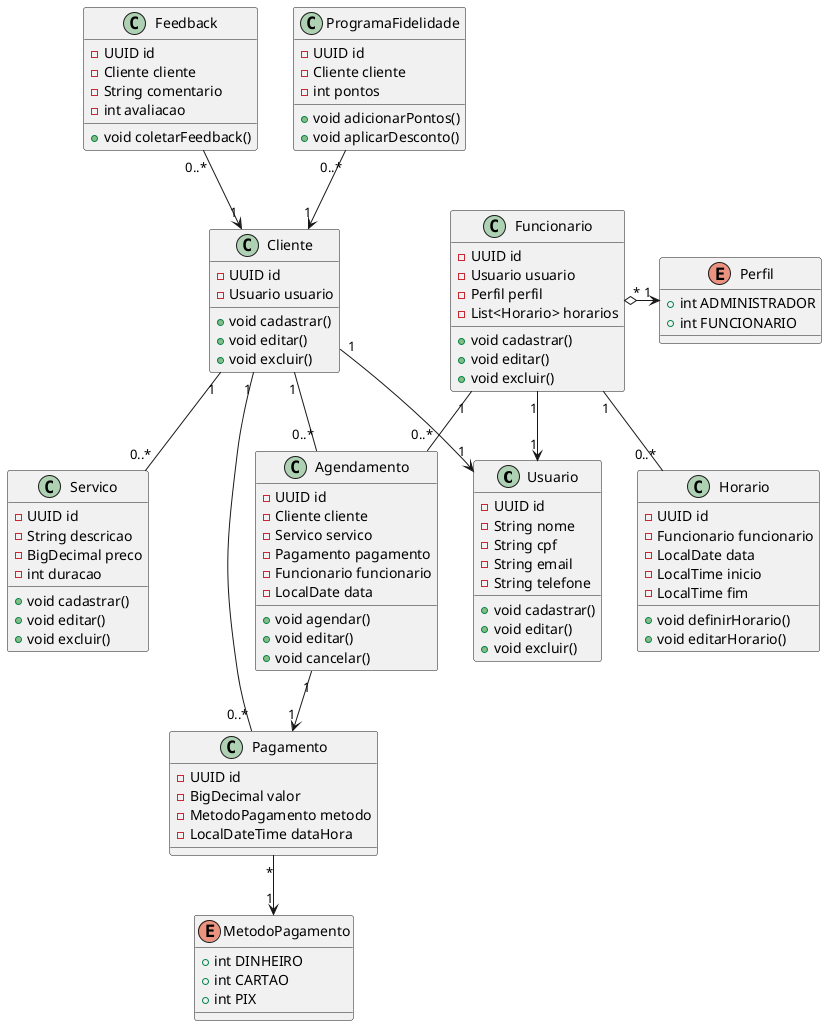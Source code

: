 @startuml

class Usuario {
    - UUID id
    - String nome
    - String cpf
    - String email
    - String telefone
    + void cadastrar()
    + void editar()
    + void excluir()
}

class Cliente {
    - UUID id
    - Usuario usuario
    + void cadastrar()
    + void editar()
    + void excluir()
}

class Servico {
    - UUID id
    - String descricao
    - BigDecimal preco
    - int duracao
    + void cadastrar()
    + void editar()
    + void excluir()
}

class Agendamento {
    - UUID id
    - Cliente cliente
    - Servico servico
    - Pagamento pagamento
    - Funcionario funcionario
    - LocalDate data
    + void agendar()
    + void editar()
    + void cancelar()
}

class Funcionario {
    - UUID id
    - Usuario usuario
    - Perfil perfil
    - List<Horario> horarios
    + void cadastrar()
    + void editar()
    + void excluir()
}

enum Perfil {
    + int ADMINISTRADOR
    + int FUNCIONARIO
}

class Horario {
    - UUID id
    - Funcionario funcionario
    - LocalDate data
    - LocalTime inicio
    - LocalTime fim
    + void definirHorario()
    + void editarHorario()
}

class Pagamento {
    - UUID id
    - BigDecimal valor
    - MetodoPagamento metodo
    - LocalDateTime dataHora
}

enum MetodoPagamento {
    + int DINHEIRO
    + int CARTAO
    + int PIX
}

class Feedback {
    - UUID id
    - Cliente cliente
    - String comentario
    - int avaliacao
    + void coletarFeedback()
}

class ProgramaFidelidade {
    - UUID id
    - Cliente cliente
    - int pontos
    + void adicionarPontos()
    + void aplicarDesconto()
}

Cliente "1" -- "0..*" Servico
Cliente "1" -- "0..*" Agendamento
Cliente "1" -- "0..*" Pagamento
Cliente "1" --> "1" Usuario

Funcionario "1" -- "0..*" Agendamento
Funcionario "1" -- "0..*" Horario
Funcionario "1" --> "1" Usuario
Funcionario "*" o-> "1" Perfil

Agendamento "1" --> "1" Pagamento

Pagamento "*" --> "1" MetodoPagamento

ProgramaFidelidade "0..*" --> "1" Cliente

Feedback "0..*" --> "1" Cliente

@enduml
